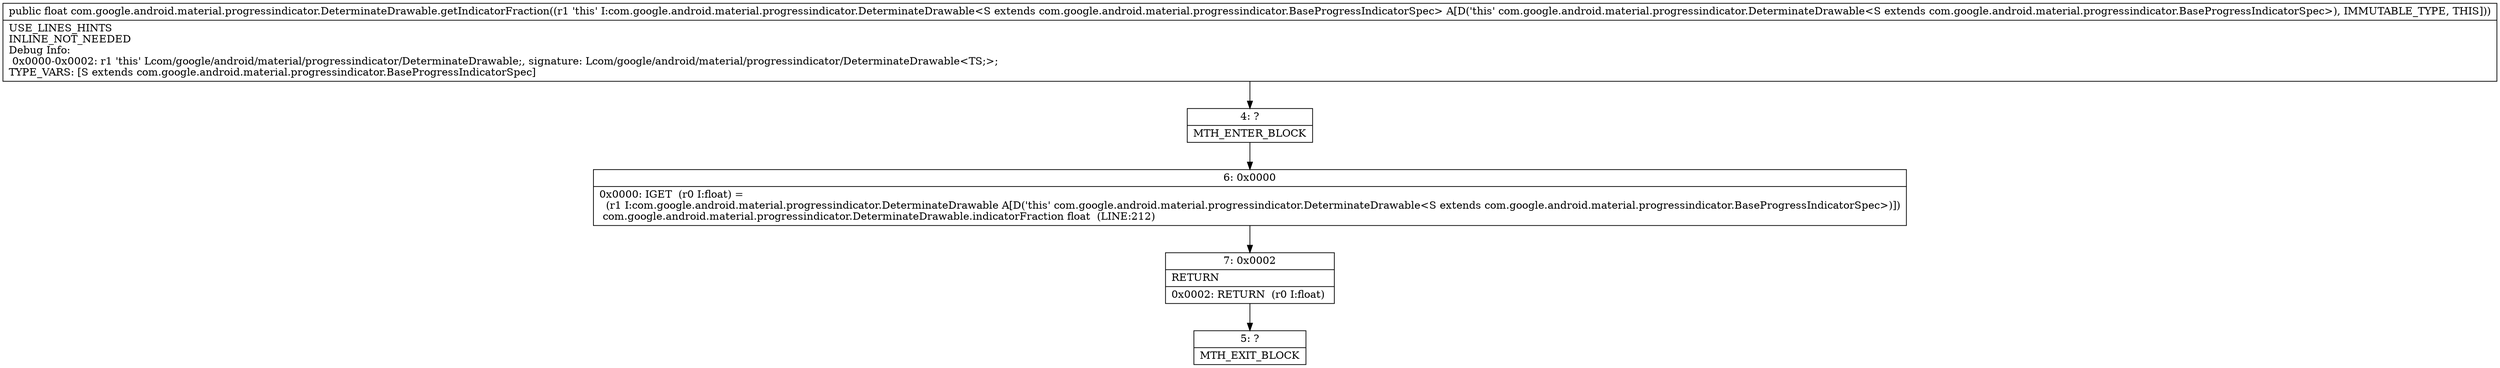 digraph "CFG forcom.google.android.material.progressindicator.DeterminateDrawable.getIndicatorFraction()F" {
Node_4 [shape=record,label="{4\:\ ?|MTH_ENTER_BLOCK\l}"];
Node_6 [shape=record,label="{6\:\ 0x0000|0x0000: IGET  (r0 I:float) = \l  (r1 I:com.google.android.material.progressindicator.DeterminateDrawable A[D('this' com.google.android.material.progressindicator.DeterminateDrawable\<S extends com.google.android.material.progressindicator.BaseProgressIndicatorSpec\>)])\l com.google.android.material.progressindicator.DeterminateDrawable.indicatorFraction float  (LINE:212)\l}"];
Node_7 [shape=record,label="{7\:\ 0x0002|RETURN\l|0x0002: RETURN  (r0 I:float) \l}"];
Node_5 [shape=record,label="{5\:\ ?|MTH_EXIT_BLOCK\l}"];
MethodNode[shape=record,label="{public float com.google.android.material.progressindicator.DeterminateDrawable.getIndicatorFraction((r1 'this' I:com.google.android.material.progressindicator.DeterminateDrawable\<S extends com.google.android.material.progressindicator.BaseProgressIndicatorSpec\> A[D('this' com.google.android.material.progressindicator.DeterminateDrawable\<S extends com.google.android.material.progressindicator.BaseProgressIndicatorSpec\>), IMMUTABLE_TYPE, THIS]))  | USE_LINES_HINTS\lINLINE_NOT_NEEDED\lDebug Info:\l  0x0000\-0x0002: r1 'this' Lcom\/google\/android\/material\/progressindicator\/DeterminateDrawable;, signature: Lcom\/google\/android\/material\/progressindicator\/DeterminateDrawable\<TS;\>;\lTYPE_VARS: [S extends com.google.android.material.progressindicator.BaseProgressIndicatorSpec]\l}"];
MethodNode -> Node_4;Node_4 -> Node_6;
Node_6 -> Node_7;
Node_7 -> Node_5;
}

